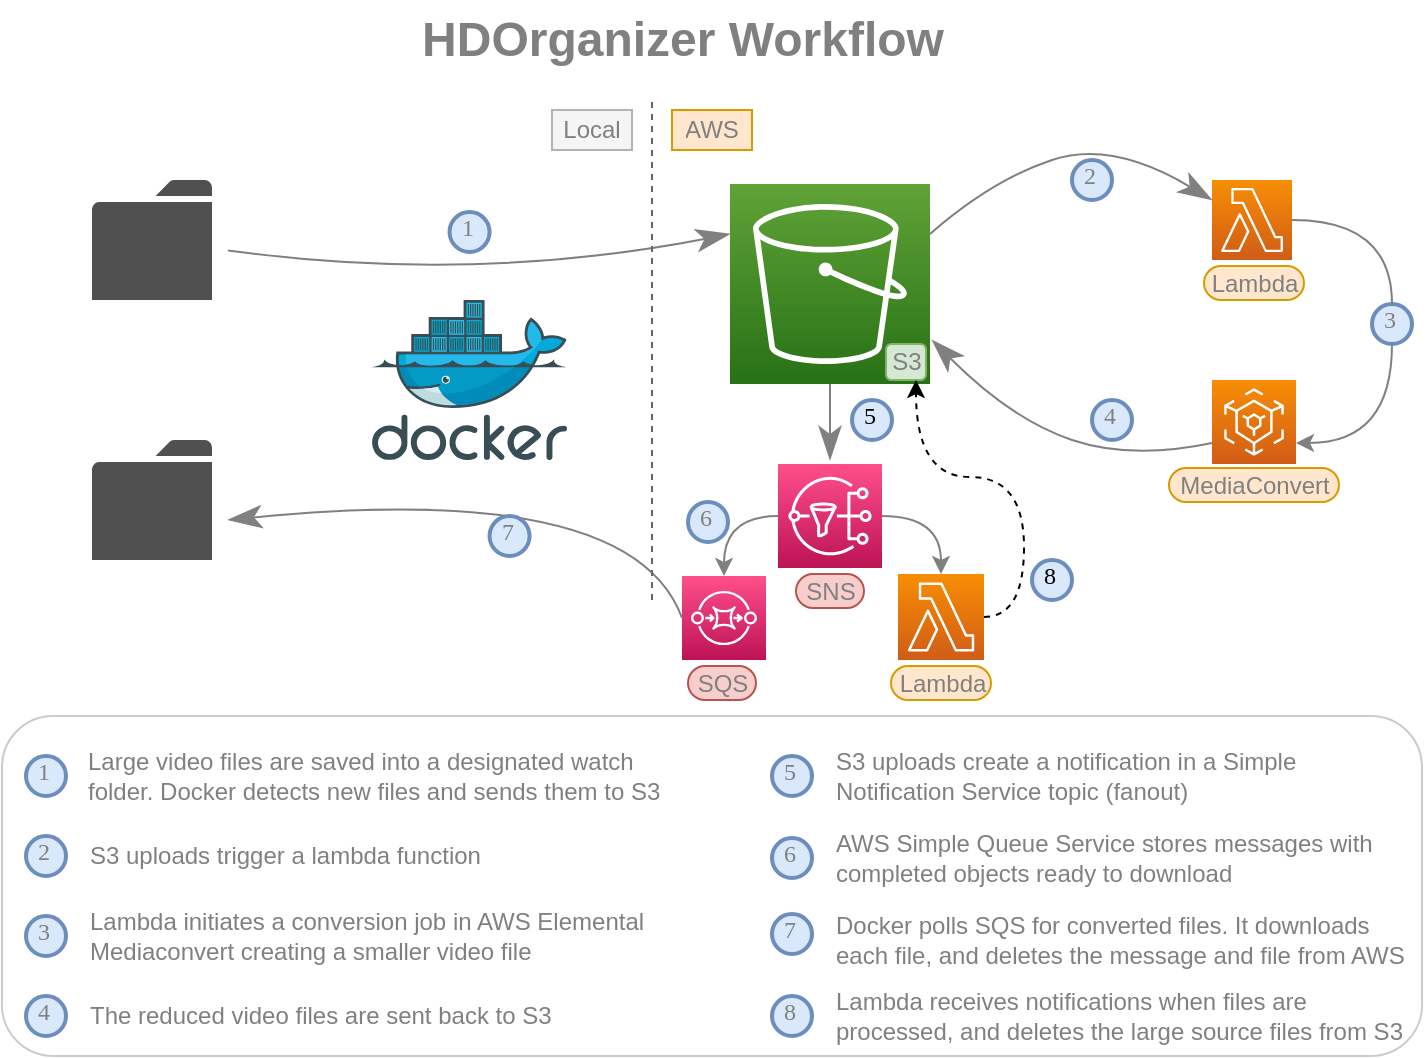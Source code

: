 <mxfile version="15.5.6" type="device"><diagram id="yzzWXSfmBGe045wrKEUQ" name="Page-1"><mxGraphModel dx="2318" dy="1159" grid="1" gridSize="10" guides="1" tooltips="1" connect="1" arrows="1" fold="1" page="1" pageScale="1" pageWidth="1100" pageHeight="850" math="0" shadow="0"><root><mxCell id="0"/><mxCell id="1" parent="0"/><mxCell id="uGMi6hln4ObINLSZGOXV-56" value="" style="rounded=1;whiteSpace=wrap;html=1;hachureGap=4;pointerEvents=0;labelBackgroundColor=none;strokeColor=#CCCCCC;fillOpacity=90;" parent="1" vertex="1"><mxGeometry x="-5" y="488" width="710" height="170" as="geometry"/></mxCell><mxCell id="uGMi6hln4ObINLSZGOXV-2" value="" style="sketch=0;pointerEvents=1;shadow=0;dashed=0;html=1;strokeColor=none;fillColor=#505050;labelPosition=center;verticalLabelPosition=bottom;verticalAlign=top;outlineConnect=0;align=center;shape=mxgraph.office.concepts.folder;hachureGap=4;" parent="1" vertex="1"><mxGeometry x="40" y="220" width="60" height="60" as="geometry"/></mxCell><mxCell id="uGMi6hln4ObINLSZGOXV-1" value="" style="sketch=0;aspect=fixed;html=1;points=[];align=center;image;fontSize=12;image=img/lib/mscae/Docker.svg;hachureGap=4;pointerEvents=0;" parent="1" vertex="1"><mxGeometry x="180" y="280" width="97.56" height="80" as="geometry"/></mxCell><mxCell id="uGMi6hln4ObINLSZGOXV-6" value="" style="shape=image;html=1;verticalAlign=top;verticalLabelPosition=bottom;labelBackgroundColor=#ffffff;imageAspect=0;aspect=fixed;image=https://cdn4.iconfinder.com/data/icons/file-extensions-1/64/mp4s-128.png;hachureGap=4;pointerEvents=0;" parent="1" vertex="1"><mxGeometry x="50" y="238" width="40" height="40" as="geometry"/></mxCell><mxCell id="uGMi6hln4ObINLSZGOXV-8" value="" style="sketch=0;pointerEvents=1;shadow=0;dashed=0;html=1;strokeColor=none;fillColor=#505050;labelPosition=center;verticalLabelPosition=bottom;verticalAlign=top;outlineConnect=0;align=center;shape=mxgraph.office.concepts.folder;hachureGap=4;" parent="1" vertex="1"><mxGeometry x="40" y="350" width="60" height="60" as="geometry"/></mxCell><mxCell id="uGMi6hln4ObINLSZGOXV-9" value="" style="shape=image;html=1;verticalAlign=top;verticalLabelPosition=bottom;labelBackgroundColor=#ffffff;imageAspect=0;aspect=fixed;image=https://cdn4.iconfinder.com/data/icons/file-extensions-1/64/mp4s-128.png;hachureGap=4;pointerEvents=0;" parent="1" vertex="1"><mxGeometry x="50" y="368" width="40" height="40" as="geometry"/></mxCell><mxCell id="uGMi6hln4ObINLSZGOXV-11" value="" style="sketch=0;points=[[0,0,0],[0.25,0,0],[0.5,0,0],[0.75,0,0],[1,0,0],[0,1,0],[0.25,1,0],[0.5,1,0],[0.75,1,0],[1,1,0],[0,0.25,0],[0,0.5,0],[0,0.75,0],[1,0.25,0],[1,0.5,0],[1,0.75,0]];outlineConnect=0;fontColor=#232F3E;gradientColor=#F78E04;gradientDirection=north;fillColor=#D05C17;strokeColor=#ffffff;dashed=0;verticalLabelPosition=bottom;verticalAlign=top;align=center;html=1;fontSize=12;fontStyle=0;aspect=fixed;shape=mxgraph.aws4.resourceIcon;resIcon=mxgraph.aws4.lambda;hachureGap=4;pointerEvents=0;" parent="1" vertex="1"><mxGeometry x="600" y="220" width="40" height="40" as="geometry"/></mxCell><mxCell id="uGMi6hln4ObINLSZGOXV-12" value="" style="sketch=0;points=[[0,0,0],[0.25,0,0],[0.5,0,0],[0.75,0,0],[1,0,0],[0,1,0],[0.25,1,0],[0.5,1,0],[0.75,1,0],[1,1,0],[0,0.25,0],[0,0.5,0],[0,0.75,0],[1,0.25,0],[1,0.5,0],[1,0.75,0]];outlineConnect=0;fontColor=#232F3E;gradientColor=#60A337;gradientDirection=north;fillColor=#277116;strokeColor=#ffffff;dashed=0;verticalLabelPosition=bottom;verticalAlign=top;align=center;html=1;fontSize=12;fontStyle=0;aspect=fixed;shape=mxgraph.aws4.resourceIcon;resIcon=mxgraph.aws4.s3;hachureGap=4;pointerEvents=0;" parent="1" vertex="1"><mxGeometry x="359" y="222" width="100" height="100" as="geometry"/></mxCell><mxCell id="uGMi6hln4ObINLSZGOXV-13" value="" style="sketch=0;points=[[0,0,0],[0.25,0,0],[0.5,0,0],[0.75,0,0],[1,0,0],[0,1,0],[0.25,1,0],[0.5,1,0],[0.75,1,0],[1,1,0],[0,0.25,0],[0,0.5,0],[0,0.75,0],[1,0.25,0],[1,0.5,0],[1,0.75,0]];outlineConnect=0;fontColor=#232F3E;gradientColor=#F78E04;gradientDirection=north;fillColor=#D05C17;strokeColor=#ffffff;dashed=0;verticalLabelPosition=bottom;verticalAlign=top;align=center;html=1;fontSize=12;fontStyle=0;aspect=fixed;shape=mxgraph.aws4.resourceIcon;resIcon=mxgraph.aws4.elemental_mediaconvert;hachureGap=4;pointerEvents=0;" parent="1" vertex="1"><mxGeometry x="600" y="320" width="42" height="42" as="geometry"/></mxCell><mxCell id="uGMi6hln4ObINLSZGOXV-14" value="" style="sketch=0;points=[[0,0,0],[0.25,0,0],[0.5,0,0],[0.75,0,0],[1,0,0],[0,1,0],[0.25,1,0],[0.5,1,0],[0.75,1,0],[1,1,0],[0,0.25,0],[0,0.5,0],[0,0.75,0],[1,0.25,0],[1,0.5,0],[1,0.75,0]];outlineConnect=0;fontColor=#232F3E;gradientColor=#FF4F8B;gradientDirection=north;fillColor=#BC1356;strokeColor=#ffffff;dashed=0;verticalLabelPosition=bottom;verticalAlign=top;align=center;html=1;fontSize=12;fontStyle=0;aspect=fixed;shape=mxgraph.aws4.resourceIcon;resIcon=mxgraph.aws4.sqs;hachureGap=4;pointerEvents=0;" parent="1" vertex="1"><mxGeometry x="335" y="418" width="42" height="42" as="geometry"/></mxCell><mxCell id="uGMi6hln4ObINLSZGOXV-15" value="" style="curved=1;endArrow=classicThin;html=1;startSize=14;endSize=14;sourcePerimeterSpacing=8;targetPerimeterSpacing=8;entryX=0;entryY=0.25;entryDx=0;entryDy=0;entryPerimeter=0;strokeColor=#808080;endFill=1;" parent="1" source="uGMi6hln4ObINLSZGOXV-2" target="uGMi6hln4ObINLSZGOXV-12" edge="1"><mxGeometry width="50" height="50" relative="1" as="geometry"><mxPoint x="520" y="430" as="sourcePoint"/><mxPoint x="570" y="380" as="targetPoint"/><Array as="points"><mxPoint x="230" y="272"/></Array></mxGeometry></mxCell><mxCell id="uGMi6hln4ObINLSZGOXV-16" value="" style="curved=1;endArrow=classicThin;html=1;startSize=14;endSize=14;sourcePerimeterSpacing=8;targetPerimeterSpacing=8;exitX=1;exitY=0.25;exitDx=0;exitDy=0;exitPerimeter=0;entryX=0;entryY=0.25;entryDx=0;entryDy=0;entryPerimeter=0;strokeColor=#808080;endFill=1;" parent="1" source="uGMi6hln4ObINLSZGOXV-12" target="uGMi6hln4ObINLSZGOXV-11" edge="1"><mxGeometry width="50" height="50" relative="1" as="geometry"><mxPoint x="520" y="430" as="sourcePoint"/><mxPoint x="570" y="380" as="targetPoint"/><Array as="points"><mxPoint x="490" y="220"/><mxPoint x="550" y="200"/></Array></mxGeometry></mxCell><mxCell id="uGMi6hln4ObINLSZGOXV-19" value="" style="curved=1;endArrow=classicThin;html=1;startSize=14;endSize=14;sourcePerimeterSpacing=8;targetPerimeterSpacing=8;exitX=0;exitY=0.75;exitDx=0;exitDy=0;exitPerimeter=0;strokeColor=#808080;endFill=1;" parent="1" source="uGMi6hln4ObINLSZGOXV-13" edge="1"><mxGeometry width="50" height="50" relative="1" as="geometry"><mxPoint x="520" y="430" as="sourcePoint"/><mxPoint x="460" y="300" as="targetPoint"/><Array as="points"><mxPoint x="560" y="360"/><mxPoint x="500" y="340"/></Array></mxGeometry></mxCell><mxCell id="uGMi6hln4ObINLSZGOXV-20" value="" style="curved=1;endArrow=classicThin;html=1;startSize=14;endSize=14;sourcePerimeterSpacing=8;targetPerimeterSpacing=8;exitX=0.5;exitY=1;exitDx=0;exitDy=0;exitPerimeter=0;strokeColor=#808080;endFill=1;" parent="1" source="uGMi6hln4ObINLSZGOXV-12" edge="1"><mxGeometry width="50" height="50" relative="1" as="geometry"><mxPoint x="520" y="430" as="sourcePoint"/><mxPoint x="409" y="360" as="targetPoint"/><Array as="points"><mxPoint x="409" y="350"/></Array></mxGeometry></mxCell><mxCell id="uGMi6hln4ObINLSZGOXV-21" value="" style="curved=1;endArrow=classicThin;html=1;startSize=14;endSize=14;sourcePerimeterSpacing=8;targetPerimeterSpacing=8;exitX=0;exitY=0.5;exitDx=0;exitDy=0;exitPerimeter=0;strokeColor=#808080;endFill=1;" parent="1" source="uGMi6hln4ObINLSZGOXV-14" edge="1"><mxGeometry width="50" height="50" relative="1" as="geometry"><mxPoint x="520" y="430" as="sourcePoint"/><mxPoint x="108" y="390" as="targetPoint"/><Array as="points"><mxPoint x="310" y="370"/></Array></mxGeometry></mxCell><mxCell id="uGMi6hln4ObINLSZGOXV-22" value="1" style="ellipse;whiteSpace=wrap;html=1;aspect=fixed;strokeWidth=2;fontFamily=Tahoma;spacingBottom=4;spacingRight=2;hachureGap=4;pointerEvents=0;labelBackgroundColor=none;fillColor=#dae8fc;strokeColor=#6c8ebf;fontColor=#808080;" parent="1" vertex="1"><mxGeometry x="218.78" y="236" width="20" height="20" as="geometry"/></mxCell><mxCell id="uGMi6hln4ObINLSZGOXV-24" value="2" style="ellipse;whiteSpace=wrap;html=1;aspect=fixed;strokeWidth=2;fontFamily=Tahoma;spacingBottom=4;spacingRight=2;strokeColor=#6c8ebf;hachureGap=4;pointerEvents=0;labelBackgroundColor=none;fillColor=#dae8fc;fontColor=#808080;" parent="1" vertex="1"><mxGeometry x="530" y="210" width="20" height="20" as="geometry"/></mxCell><mxCell id="uGMi6hln4ObINLSZGOXV-26" value="4" style="ellipse;whiteSpace=wrap;html=1;aspect=fixed;strokeWidth=2;fontFamily=Tahoma;spacingBottom=4;spacingRight=2;strokeColor=#6c8ebf;hachureGap=4;pointerEvents=0;labelBackgroundColor=none;fillColor=#dae8fc;fontColor=#808080;" parent="1" vertex="1"><mxGeometry x="540" y="330" width="20" height="20" as="geometry"/></mxCell><mxCell id="uGMi6hln4ObINLSZGOXV-28" value="5" style="ellipse;whiteSpace=wrap;html=1;aspect=fixed;strokeWidth=2;fontFamily=Tahoma;spacingBottom=4;spacingRight=2;strokeColor=#6c8ebf;hachureGap=4;pointerEvents=0;labelBackgroundColor=none;fillColor=#dae8fc;" parent="1" vertex="1"><mxGeometry x="420" y="330" width="20" height="20" as="geometry"/></mxCell><mxCell id="uGMi6hln4ObINLSZGOXV-29" value="7" style="ellipse;whiteSpace=wrap;html=1;aspect=fixed;strokeWidth=2;fontFamily=Tahoma;spacingBottom=4;spacingRight=2;strokeColor=#6c8ebf;hachureGap=4;pointerEvents=0;labelBackgroundColor=none;fillColor=#dae8fc;fontColor=#808080;" parent="1" vertex="1"><mxGeometry x="238.78" y="388" width="20" height="20" as="geometry"/></mxCell><mxCell id="uGMi6hln4ObINLSZGOXV-30" value="1" style="ellipse;whiteSpace=wrap;html=1;aspect=fixed;strokeWidth=2;fontFamily=Tahoma;spacingBottom=4;spacingRight=2;strokeColor=#6c8ebf;hachureGap=4;pointerEvents=0;labelBackgroundColor=none;fillColor=#dae8fc;fontColor=#808080;" parent="1" vertex="1"><mxGeometry x="7" y="508" width="20" height="20" as="geometry"/></mxCell><mxCell id="uGMi6hln4ObINLSZGOXV-31" value="2" style="ellipse;whiteSpace=wrap;html=1;aspect=fixed;strokeWidth=2;fontFamily=Tahoma;spacingBottom=4;spacingRight=2;strokeColor=#6c8ebf;hachureGap=4;pointerEvents=0;labelBackgroundColor=none;fillColor=#dae8fc;fontColor=#808080;" parent="1" vertex="1"><mxGeometry x="7" y="548" width="20" height="20" as="geometry"/></mxCell><mxCell id="uGMi6hln4ObINLSZGOXV-32" value="3" style="ellipse;whiteSpace=wrap;html=1;aspect=fixed;strokeWidth=2;fontFamily=Tahoma;spacingBottom=4;spacingRight=2;strokeColor=#6c8ebf;hachureGap=4;pointerEvents=0;labelBackgroundColor=none;fillColor=#dae8fc;fontColor=#808080;" parent="1" vertex="1"><mxGeometry x="7" y="588" width="20" height="20" as="geometry"/></mxCell><mxCell id="uGMi6hln4ObINLSZGOXV-34" value="5" style="ellipse;whiteSpace=wrap;html=1;aspect=fixed;strokeWidth=2;fontFamily=Tahoma;spacingBottom=4;spacingRight=2;strokeColor=#6c8ebf;hachureGap=4;pointerEvents=0;labelBackgroundColor=none;fillColor=#dae8fc;fontColor=#808080;" parent="1" vertex="1"><mxGeometry x="380" y="508" width="20" height="20" as="geometry"/></mxCell><mxCell id="uGMi6hln4ObINLSZGOXV-35" value="6" style="ellipse;whiteSpace=wrap;html=1;aspect=fixed;strokeWidth=2;fontFamily=Tahoma;spacingBottom=4;spacingRight=2;strokeColor=#6c8ebf;hachureGap=4;pointerEvents=0;labelBackgroundColor=none;fillColor=#dae8fc;fontColor=#808080;" parent="1" vertex="1"><mxGeometry x="380" y="549" width="20" height="20" as="geometry"/></mxCell><mxCell id="uGMi6hln4ObINLSZGOXV-36" value="&lt;div align=&quot;left&quot;&gt;Large video files are saved into a designated watch folder. Docker detects new files and sends them to S3&lt;br&gt;&lt;/div&gt;" style="text;html=1;strokeColor=none;fillColor=none;align=center;verticalAlign=middle;whiteSpace=wrap;rounded=0;hachureGap=4;pointerEvents=0;labelBackgroundColor=none;fontColor=#808080;" parent="1" vertex="1"><mxGeometry x="37" y="503" width="290" height="30" as="geometry"/></mxCell><mxCell id="uGMi6hln4ObINLSZGOXV-37" value="&lt;div align=&quot;left&quot;&gt;S3 uploads trigger a lambda function&lt;br&gt;&lt;/div&gt;" style="text;html=1;strokeColor=none;fillColor=none;align=left;verticalAlign=middle;whiteSpace=wrap;rounded=0;hachureGap=4;pointerEvents=0;labelBackgroundColor=none;fontColor=#808080;" parent="1" vertex="1"><mxGeometry x="37" y="543" width="290" height="30" as="geometry"/></mxCell><mxCell id="uGMi6hln4ObINLSZGOXV-38" value="&lt;div align=&quot;left&quot;&gt;Lambda initiates a conversion job in AWS Elemental Mediaconvert creating a smaller video file&lt;br&gt;&lt;/div&gt;" style="text;html=1;strokeColor=none;fillColor=none;align=left;verticalAlign=middle;whiteSpace=wrap;rounded=0;hachureGap=4;pointerEvents=0;labelBackgroundColor=none;fontColor=#808080;" parent="1" vertex="1"><mxGeometry x="37" y="583" width="290" height="30" as="geometry"/></mxCell><mxCell id="uGMi6hln4ObINLSZGOXV-40" value="AWS Simple Queue Service stores messages with completed objects ready to download" style="text;html=1;strokeColor=none;fillColor=none;align=left;verticalAlign=middle;whiteSpace=wrap;rounded=0;hachureGap=4;pointerEvents=0;labelBackgroundColor=none;fontColor=#808080;" parent="1" vertex="1"><mxGeometry x="410" y="544" width="290" height="30" as="geometry"/></mxCell><mxCell id="uGMi6hln4ObINLSZGOXV-41" value="Docker polls SQS for converted files. It downloads each file, and deletes the message and file from AWS" style="text;html=1;strokeColor=none;fillColor=none;align=left;verticalAlign=middle;whiteSpace=wrap;rounded=0;hachureGap=4;pointerEvents=0;labelBackgroundColor=none;fontColor=#808080;" parent="1" vertex="1"><mxGeometry x="410" y="585" width="290" height="30" as="geometry"/></mxCell><mxCell id="uGMi6hln4ObINLSZGOXV-42" value="HDOrganizer Workflow" style="text;strokeColor=none;fillColor=none;html=1;fontSize=24;fontStyle=1;verticalAlign=middle;align=center;hachureGap=4;pointerEvents=0;labelBackgroundColor=none;fontColor=#808080;" parent="1" vertex="1"><mxGeometry x="160" y="130" width="350" height="40" as="geometry"/></mxCell><mxCell id="uGMi6hln4ObINLSZGOXV-43" value="" style="endArrow=none;dashed=1;html=1;startSize=14;endSize=14;sourcePerimeterSpacing=8;targetPerimeterSpacing=8;fillColor=#f5f5f5;strokeColor=#666666;" parent="1" edge="1"><mxGeometry width="50" height="50" relative="1" as="geometry"><mxPoint x="320" y="430" as="sourcePoint"/><mxPoint x="320" y="180" as="targetPoint"/></mxGeometry></mxCell><mxCell id="uGMi6hln4ObINLSZGOXV-48" value="AWS" style="text;html=1;strokeColor=#d79b00;fillColor=#ffe6cc;align=center;verticalAlign=middle;whiteSpace=wrap;overflow=hidden;hachureGap=4;pointerEvents=0;labelBackgroundColor=none;fontColor=#808080;" parent="1" vertex="1"><mxGeometry x="330" y="185" width="40" height="20" as="geometry"/></mxCell><mxCell id="uGMi6hln4ObINLSZGOXV-49" value="Local" style="text;html=1;strokeColor=#B3B3B3;fillColor=#f5f5f5;align=center;verticalAlign=middle;whiteSpace=wrap;overflow=hidden;hachureGap=4;pointerEvents=0;labelBackgroundColor=none;fontColor=#808080;" parent="1" vertex="1"><mxGeometry x="270" y="185" width="40" height="20" as="geometry"/></mxCell><mxCell id="uGMi6hln4ObINLSZGOXV-51" value="S3" style="rounded=1;align=center;fillColor=#d5e8d4;strokeColor=#82b366;html=1;fontSize=12;hachureGap=4;pointerEvents=0;labelBackgroundColor=none;fontColor=#808080;" parent="1" vertex="1"><mxGeometry x="437" y="302" width="20" height="18" as="geometry"/></mxCell><mxCell id="uGMi6hln4ObINLSZGOXV-52" value="Lambda" style="rounded=1;align=center;fillColor=#ffe6cc;strokeColor=#d79b00;html=1;fontSize=12;hachureGap=4;pointerEvents=0;labelBackgroundColor=none;arcSize=50;fontColor=#808080;" parent="1" vertex="1"><mxGeometry x="596" y="263" width="50" height="17" as="geometry"/></mxCell><mxCell id="uGMi6hln4ObINLSZGOXV-53" value="MediaConvert" style="rounded=1;align=center;fillColor=#ffe6cc;strokeColor=#d79b00;html=1;fontSize=12;hachureGap=4;pointerEvents=0;labelBackgroundColor=none;arcSize=50;fontColor=#808080;" parent="1" vertex="1"><mxGeometry x="578.5" y="364" width="85" height="17" as="geometry"/></mxCell><mxCell id="uGMi6hln4ObINLSZGOXV-54" value="SQS" style="rounded=1;align=center;fillColor=#f8cecc;strokeColor=#b85450;html=1;fontSize=12;hachureGap=4;pointerEvents=0;labelBackgroundColor=none;arcSize=50;fontColor=#808080;" parent="1" vertex="1"><mxGeometry x="338" y="463" width="34" height="17" as="geometry"/></mxCell><mxCell id="XqMLGDAvtLV2lg1JB7Pm-3" style="edgeStyle=orthogonalEdgeStyle;rounded=0;orthogonalLoop=1;jettySize=auto;html=1;exitX=0;exitY=0.5;exitDx=0;exitDy=0;exitPerimeter=0;entryX=0.5;entryY=0;entryDx=0;entryDy=0;entryPerimeter=0;curved=1;strokeColor=#808080;" edge="1" parent="1" source="XqMLGDAvtLV2lg1JB7Pm-1" target="uGMi6hln4ObINLSZGOXV-14"><mxGeometry relative="1" as="geometry"/></mxCell><mxCell id="XqMLGDAvtLV2lg1JB7Pm-7" value="" style="edgeStyle=orthogonalEdgeStyle;curved=1;rounded=0;orthogonalLoop=1;jettySize=auto;html=1;strokeColor=#808080;" edge="1" parent="1" source="XqMLGDAvtLV2lg1JB7Pm-1" target="XqMLGDAvtLV2lg1JB7Pm-5"><mxGeometry relative="1" as="geometry"/></mxCell><mxCell id="XqMLGDAvtLV2lg1JB7Pm-1" value="" style="sketch=0;points=[[0,0,0],[0.25,0,0],[0.5,0,0],[0.75,0,0],[1,0,0],[0,1,0],[0.25,1,0],[0.5,1,0],[0.75,1,0],[1,1,0],[0,0.25,0],[0,0.5,0],[0,0.75,0],[1,0.25,0],[1,0.5,0],[1,0.75,0]];outlineConnect=0;fontColor=#232F3E;gradientColor=#FF4F8B;gradientDirection=north;fillColor=#BC1356;strokeColor=#ffffff;dashed=0;verticalLabelPosition=bottom;verticalAlign=top;align=center;html=1;fontSize=12;fontStyle=0;aspect=fixed;shape=mxgraph.aws4.resourceIcon;resIcon=mxgraph.aws4.sns;" vertex="1" parent="1"><mxGeometry x="383" y="362" width="52" height="52" as="geometry"/></mxCell><mxCell id="XqMLGDAvtLV2lg1JB7Pm-2" value="SNS" style="rounded=1;align=center;fillColor=#f8cecc;strokeColor=#b85450;html=1;fontSize=12;hachureGap=4;pointerEvents=0;labelBackgroundColor=none;arcSize=50;fontColor=#808080;" vertex="1" parent="1"><mxGeometry x="392" y="417" width="34" height="17" as="geometry"/></mxCell><mxCell id="XqMLGDAvtLV2lg1JB7Pm-8" style="edgeStyle=orthogonalEdgeStyle;curved=1;rounded=0;orthogonalLoop=1;jettySize=auto;html=1;exitX=1;exitY=0.5;exitDx=0;exitDy=0;exitPerimeter=0;entryX=0.75;entryY=1;entryDx=0;entryDy=0;dashed=1;" edge="1" parent="1" source="XqMLGDAvtLV2lg1JB7Pm-5" target="uGMi6hln4ObINLSZGOXV-51"><mxGeometry relative="1" as="geometry"/></mxCell><mxCell id="XqMLGDAvtLV2lg1JB7Pm-5" value="" style="sketch=0;points=[[0,0,0],[0.25,0,0],[0.5,0,0],[0.75,0,0],[1,0,0],[0,1,0],[0.25,1,0],[0.5,1,0],[0.75,1,0],[1,1,0],[0,0.25,0],[0,0.5,0],[0,0.75,0],[1,0.25,0],[1,0.5,0],[1,0.75,0]];outlineConnect=0;fontColor=#232F3E;gradientColor=#F78E04;gradientDirection=north;fillColor=#D05C17;strokeColor=#ffffff;dashed=0;verticalLabelPosition=bottom;verticalAlign=top;align=center;html=1;fontSize=12;fontStyle=0;aspect=fixed;shape=mxgraph.aws4.resourceIcon;resIcon=mxgraph.aws4.lambda;hachureGap=4;pointerEvents=0;" vertex="1" parent="1"><mxGeometry x="443" y="417" width="43" height="43" as="geometry"/></mxCell><mxCell id="XqMLGDAvtLV2lg1JB7Pm-6" value="Lambda" style="rounded=1;align=center;fillColor=#ffe6cc;strokeColor=#d79b00;html=1;fontSize=12;hachureGap=4;pointerEvents=0;labelBackgroundColor=none;arcSize=50;fontColor=#808080;" vertex="1" parent="1"><mxGeometry x="439.5" y="463" width="50" height="17" as="geometry"/></mxCell><mxCell id="XqMLGDAvtLV2lg1JB7Pm-9" value="8" style="ellipse;whiteSpace=wrap;html=1;aspect=fixed;strokeWidth=2;fontFamily=Tahoma;spacingBottom=4;spacingRight=2;strokeColor=#6c8ebf;hachureGap=4;pointerEvents=0;labelBackgroundColor=none;fillColor=#dae8fc;" vertex="1" parent="1"><mxGeometry x="510" y="410" width="20" height="20" as="geometry"/></mxCell><mxCell id="XqMLGDAvtLV2lg1JB7Pm-10" value="6" style="ellipse;whiteSpace=wrap;html=1;aspect=fixed;strokeWidth=2;fontFamily=Tahoma;spacingBottom=4;spacingRight=2;strokeColor=#6c8ebf;hachureGap=4;pointerEvents=0;labelBackgroundColor=none;fillColor=#dae8fc;fontColor=#808080;" vertex="1" parent="1"><mxGeometry x="338" y="381" width="20" height="20" as="geometry"/></mxCell><mxCell id="XqMLGDAvtLV2lg1JB7Pm-17" value="4" style="ellipse;whiteSpace=wrap;html=1;aspect=fixed;strokeWidth=2;fontFamily=Tahoma;spacingBottom=4;spacingRight=2;strokeColor=#6c8ebf;hachureGap=4;pointerEvents=0;labelBackgroundColor=none;fillColor=#dae8fc;fontColor=#808080;" vertex="1" parent="1"><mxGeometry x="7" y="628" width="20" height="20" as="geometry"/></mxCell><mxCell id="XqMLGDAvtLV2lg1JB7Pm-18" value="The reduced video files are sent back to S3" style="text;html=1;strokeColor=none;fillColor=none;align=left;verticalAlign=middle;whiteSpace=wrap;rounded=0;hachureGap=4;pointerEvents=0;labelBackgroundColor=none;fontColor=#808080;" vertex="1" parent="1"><mxGeometry x="37" y="623" width="290" height="30" as="geometry"/></mxCell><mxCell id="XqMLGDAvtLV2lg1JB7Pm-19" value="7" style="ellipse;whiteSpace=wrap;html=1;aspect=fixed;strokeWidth=2;fontFamily=Tahoma;spacingBottom=4;spacingRight=2;strokeColor=#6c8ebf;hachureGap=4;pointerEvents=0;labelBackgroundColor=none;fillColor=#dae8fc;fontColor=#808080;" vertex="1" parent="1"><mxGeometry x="380" y="587" width="20" height="20" as="geometry"/></mxCell><mxCell id="XqMLGDAvtLV2lg1JB7Pm-20" value="8" style="ellipse;whiteSpace=wrap;html=1;aspect=fixed;strokeWidth=2;fontFamily=Tahoma;spacingBottom=4;spacingRight=2;strokeColor=#6c8ebf;hachureGap=4;pointerEvents=0;labelBackgroundColor=none;fillColor=#dae8fc;fontColor=#808080;" vertex="1" parent="1"><mxGeometry x="380" y="628" width="20" height="20" as="geometry"/></mxCell><mxCell id="XqMLGDAvtLV2lg1JB7Pm-22" value="Lambda receives notifications when files are processed, and deletes the large source files from S3" style="text;html=1;strokeColor=none;fillColor=none;align=left;verticalAlign=middle;whiteSpace=wrap;rounded=0;hachureGap=4;pointerEvents=0;labelBackgroundColor=none;fontColor=#808080;" vertex="1" parent="1"><mxGeometry x="410" y="623" width="290" height="30" as="geometry"/></mxCell><mxCell id="XqMLGDAvtLV2lg1JB7Pm-23" value="S3 uploads create a notification in a Simple Notification Service topic (fanout)" style="text;html=1;strokeColor=none;fillColor=none;align=left;verticalAlign=middle;whiteSpace=wrap;rounded=0;hachureGap=4;pointerEvents=0;labelBackgroundColor=none;fontColor=#808080;" vertex="1" parent="1"><mxGeometry x="410" y="503" width="290" height="30" as="geometry"/></mxCell><mxCell id="XqMLGDAvtLV2lg1JB7Pm-29" style="rounded=0;orthogonalLoop=1;jettySize=auto;html=1;entryX=1;entryY=0.75;entryDx=0;entryDy=0;entryPerimeter=0;edgeStyle=orthogonalEdgeStyle;curved=1;exitX=0;exitY=0.5;exitDx=0;exitDy=0;strokeColor=#808080;" edge="1" parent="1" source="XqMLGDAvtLV2lg1JB7Pm-27" target="uGMi6hln4ObINLSZGOXV-13"><mxGeometry relative="1" as="geometry"/></mxCell><mxCell id="XqMLGDAvtLV2lg1JB7Pm-27" value="3" style="ellipse;whiteSpace=wrap;html=1;aspect=fixed;strokeWidth=2;fontFamily=Tahoma;spacingBottom=4;spacingRight=2;strokeColor=#6c8ebf;hachureGap=4;pointerEvents=0;labelBackgroundColor=none;fillColor=#dae8fc;fontColor=#808080;direction=north;" vertex="1" parent="1"><mxGeometry x="680" y="282" width="20" height="20" as="geometry"/></mxCell><mxCell id="XqMLGDAvtLV2lg1JB7Pm-28" value="" style="edgeStyle=orthogonalEdgeStyle;rounded=0;orthogonalLoop=1;jettySize=auto;html=1;entryX=1;entryY=0.5;entryDx=0;entryDy=0;entryPerimeter=0;curved=1;endArrow=none;strokeColor=#808080;" edge="1" parent="1" source="uGMi6hln4ObINLSZGOXV-11" target="XqMLGDAvtLV2lg1JB7Pm-27"><mxGeometry relative="1" as="geometry"><mxPoint x="620" y="260" as="sourcePoint"/><mxPoint x="642" y="341" as="targetPoint"/></mxGeometry></mxCell></root></mxGraphModel></diagram></mxfile>
